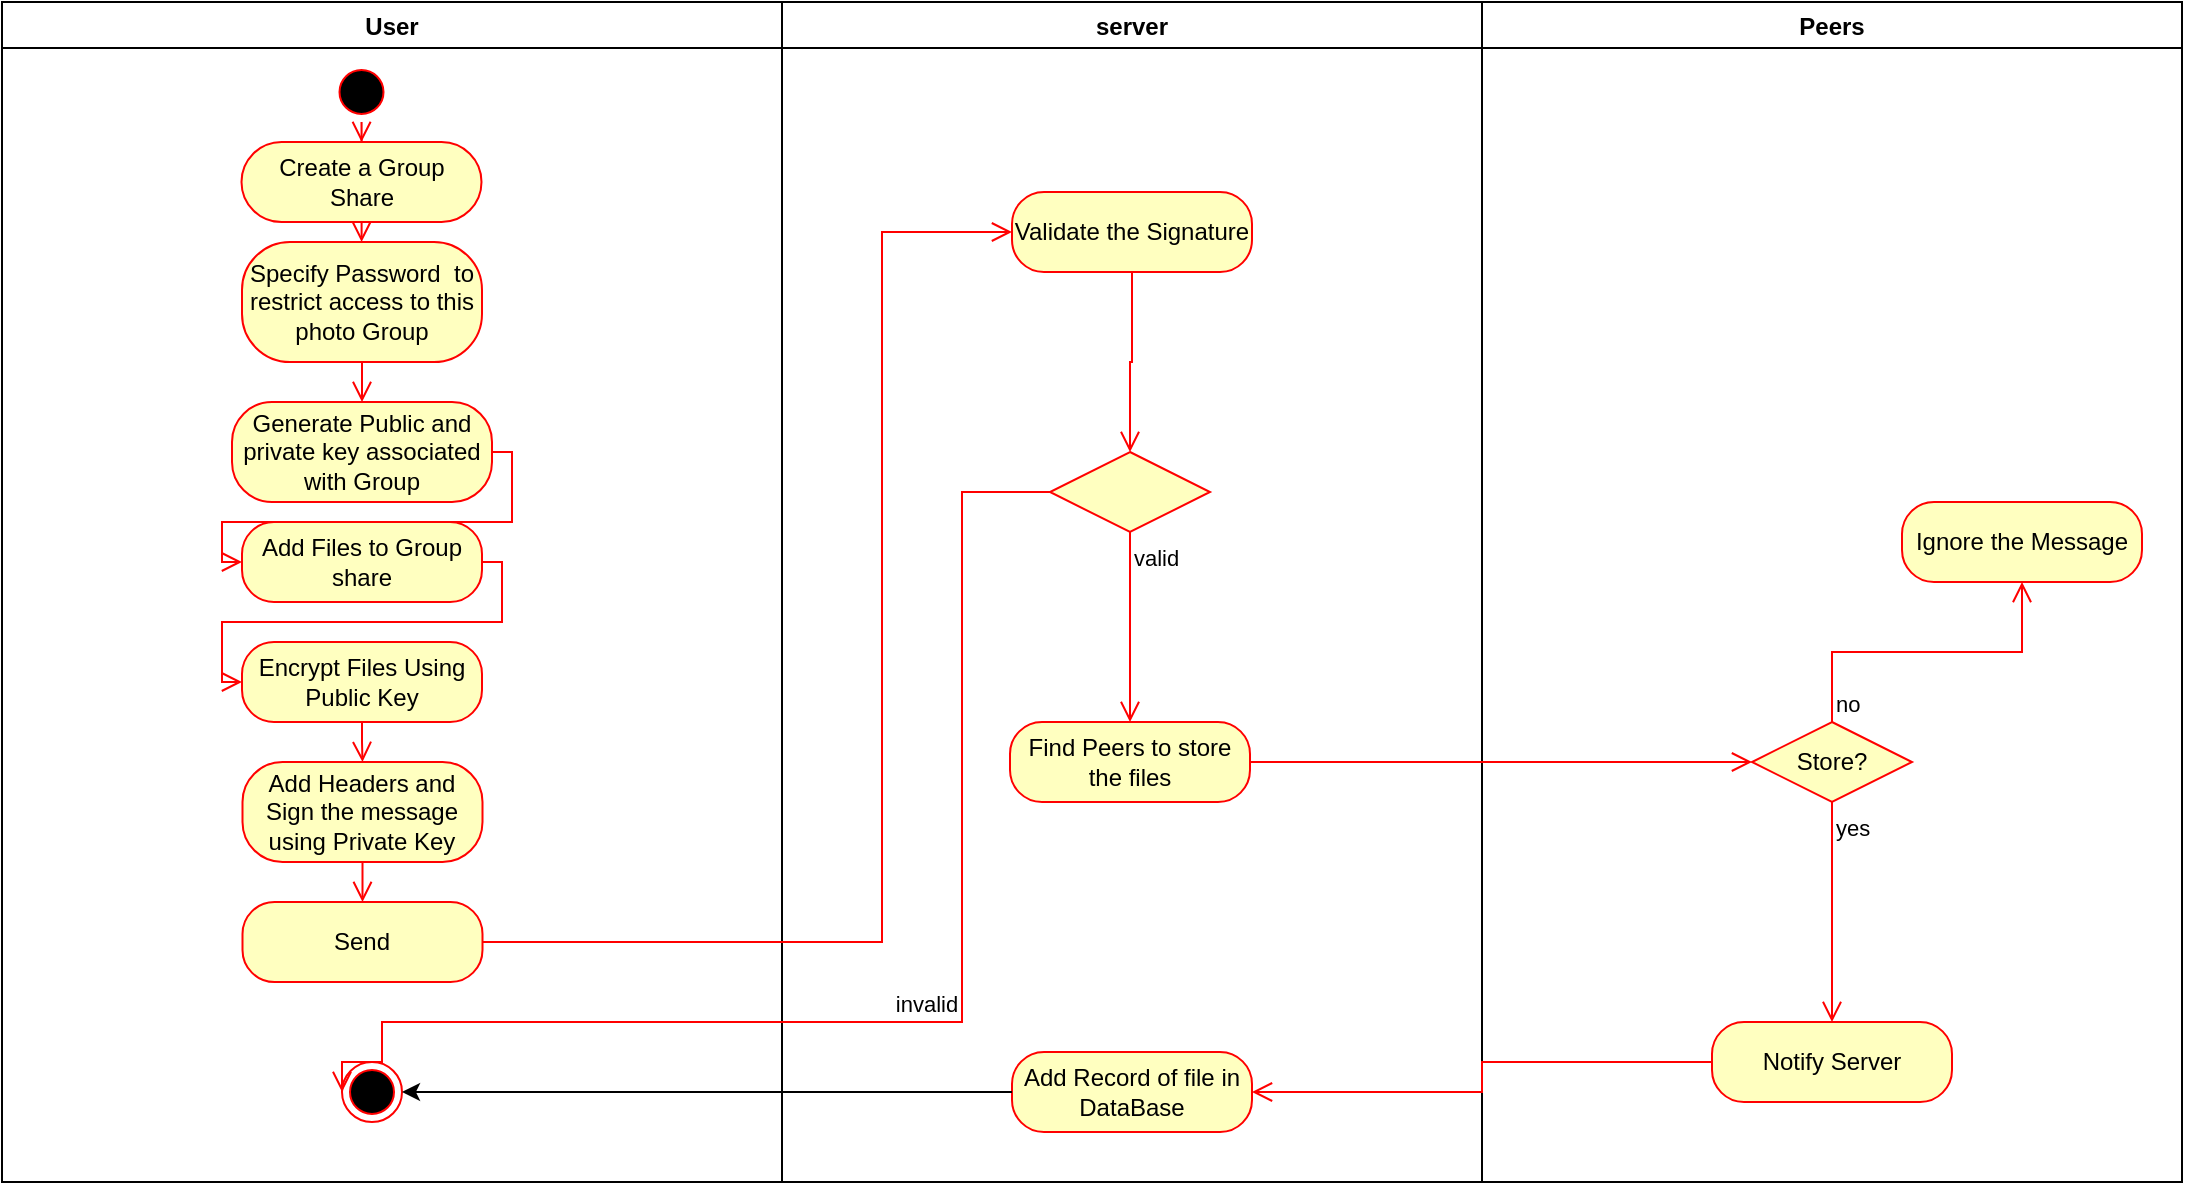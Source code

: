 <mxfile version="26.0.7">
  <diagram name="Page-1" id="2O54he_iV0tcfqrj9Db2">
    <mxGraphModel dx="1590" dy="922" grid="1" gridSize="10" guides="1" tooltips="1" connect="1" arrows="1" fold="1" page="1" pageScale="1" pageWidth="850" pageHeight="1100" math="0" shadow="0">
      <root>
        <mxCell id="0" />
        <mxCell id="1" parent="0" />
        <mxCell id="TpiMZ8z6lbcMxNbBs4mE-25" value="User" style="swimlane;" parent="1" vertex="1">
          <mxGeometry x="190" y="40" width="390" height="590" as="geometry" />
        </mxCell>
        <mxCell id="TpiMZ8z6lbcMxNbBs4mE-26" value="" style="ellipse;html=1;shape=startState;fillColor=#000000;strokeColor=#ff0000;" parent="TpiMZ8z6lbcMxNbBs4mE-25" vertex="1">
          <mxGeometry x="164.75" y="30" width="30" height="30" as="geometry" />
        </mxCell>
        <mxCell id="TpiMZ8z6lbcMxNbBs4mE-27" value="" style="edgeStyle=orthogonalEdgeStyle;html=1;verticalAlign=bottom;endArrow=open;endSize=8;strokeColor=#ff0000;rounded=0;entryX=0.5;entryY=0;entryDx=0;entryDy=0;" parent="TpiMZ8z6lbcMxNbBs4mE-25" source="TpiMZ8z6lbcMxNbBs4mE-26" target="TpiMZ8z6lbcMxNbBs4mE-28" edge="1">
          <mxGeometry relative="1" as="geometry">
            <mxPoint x="179.75" y="130" as="targetPoint" />
          </mxGeometry>
        </mxCell>
        <mxCell id="TpiMZ8z6lbcMxNbBs4mE-28" value="Create a Group Share" style="rounded=1;whiteSpace=wrap;html=1;arcSize=50;fontColor=#000000;fillColor=#ffffc0;strokeColor=#ff0000;" parent="TpiMZ8z6lbcMxNbBs4mE-25" vertex="1">
          <mxGeometry x="119.75" y="70" width="120" height="40" as="geometry" />
        </mxCell>
        <mxCell id="TpiMZ8z6lbcMxNbBs4mE-29" value="" style="edgeStyle=orthogonalEdgeStyle;html=1;verticalAlign=bottom;endArrow=open;endSize=8;strokeColor=#ff0000;rounded=0;entryX=0.5;entryY=0;entryDx=0;entryDy=0;" parent="TpiMZ8z6lbcMxNbBs4mE-25" source="TpiMZ8z6lbcMxNbBs4mE-28" target="TpiMZ8z6lbcMxNbBs4mE-30" edge="1">
          <mxGeometry relative="1" as="geometry">
            <mxPoint x="179.75" y="260" as="targetPoint" />
            <Array as="points" />
          </mxGeometry>
        </mxCell>
        <mxCell id="TpiMZ8z6lbcMxNbBs4mE-30" value="Specify Password&amp;nbsp; to restrict access to this photo Group" style="rounded=1;whiteSpace=wrap;html=1;arcSize=40;fontColor=#000000;fillColor=#ffffc0;strokeColor=#ff0000;" parent="TpiMZ8z6lbcMxNbBs4mE-25" vertex="1">
          <mxGeometry x="120" y="120" width="120" height="60" as="geometry" />
        </mxCell>
        <mxCell id="TpiMZ8z6lbcMxNbBs4mE-31" value="" style="edgeStyle=orthogonalEdgeStyle;html=1;verticalAlign=bottom;endArrow=open;endSize=8;strokeColor=#ff0000;rounded=0;entryX=0.5;entryY=0;entryDx=0;entryDy=0;" parent="TpiMZ8z6lbcMxNbBs4mE-25" source="TpiMZ8z6lbcMxNbBs4mE-30" target="TpiMZ8z6lbcMxNbBs4mE-34" edge="1">
          <mxGeometry relative="1" as="geometry">
            <mxPoint x="180" y="260" as="targetPoint" />
            <Array as="points" />
          </mxGeometry>
        </mxCell>
        <mxCell id="DbU4vVNVeQuLeiw8wJ58-33" style="edgeStyle=orthogonalEdgeStyle;html=1;verticalAlign=bottom;endArrow=open;endSize=8;strokeColor=#ff0000;rounded=0;entryX=0;entryY=0.5;entryDx=0;entryDy=0;exitX=1;exitY=0.5;exitDx=0;exitDy=0;" edge="1" parent="TpiMZ8z6lbcMxNbBs4mE-25" source="TpiMZ8z6lbcMxNbBs4mE-34" target="DbU4vVNVeQuLeiw8wJ58-32">
          <mxGeometry relative="1" as="geometry" />
        </mxCell>
        <mxCell id="TpiMZ8z6lbcMxNbBs4mE-34" value="Generate Public and private key associated with Group" style="rounded=1;whiteSpace=wrap;html=1;arcSize=40;fontColor=#000000;fillColor=#ffffc0;strokeColor=#ff0000;" parent="TpiMZ8z6lbcMxNbBs4mE-25" vertex="1">
          <mxGeometry x="115" y="200" width="130" height="50" as="geometry" />
        </mxCell>
        <mxCell id="DbU4vVNVeQuLeiw8wJ58-39" style="edgeStyle=orthogonalEdgeStyle;html=1;verticalAlign=bottom;endArrow=open;endSize=8;strokeColor=#ff0000;rounded=0;entryX=0;entryY=0.5;entryDx=0;entryDy=0;exitX=1;exitY=0.5;exitDx=0;exitDy=0;" edge="1" parent="TpiMZ8z6lbcMxNbBs4mE-25" source="DbU4vVNVeQuLeiw8wJ58-32" target="DbU4vVNVeQuLeiw8wJ58-35">
          <mxGeometry relative="1" as="geometry" />
        </mxCell>
        <mxCell id="DbU4vVNVeQuLeiw8wJ58-32" value="Add Files to Group share" style="rounded=1;whiteSpace=wrap;html=1;arcSize=40;fontColor=#000000;fillColor=#ffffc0;strokeColor=#ff0000;" vertex="1" parent="TpiMZ8z6lbcMxNbBs4mE-25">
          <mxGeometry x="120" y="260" width="120" height="40" as="geometry" />
        </mxCell>
        <mxCell id="DbU4vVNVeQuLeiw8wJ58-34" value="Add Headers and Sign the message using Private Key" style="rounded=1;whiteSpace=wrap;html=1;arcSize=40;fontColor=#000000;fillColor=#ffffc0;strokeColor=#ff0000;" vertex="1" parent="TpiMZ8z6lbcMxNbBs4mE-25">
          <mxGeometry x="120.25" y="380" width="120" height="50" as="geometry" />
        </mxCell>
        <mxCell id="DbU4vVNVeQuLeiw8wJ58-35" value="Encrypt Files Using Public Key" style="rounded=1;whiteSpace=wrap;html=1;arcSize=40;fontColor=#000000;fillColor=#ffffc0;strokeColor=#ff0000;" vertex="1" parent="TpiMZ8z6lbcMxNbBs4mE-25">
          <mxGeometry x="120" y="320" width="120" height="40" as="geometry" />
        </mxCell>
        <mxCell id="DbU4vVNVeQuLeiw8wJ58-36" value="" style="edgeStyle=orthogonalEdgeStyle;html=1;verticalAlign=bottom;endArrow=open;endSize=8;strokeColor=#ff0000;rounded=0;entryX=0.5;entryY=0;entryDx=0;entryDy=0;" edge="1" parent="TpiMZ8z6lbcMxNbBs4mE-25" source="DbU4vVNVeQuLeiw8wJ58-35" target="DbU4vVNVeQuLeiw8wJ58-34">
          <mxGeometry relative="1" as="geometry">
            <mxPoint x="-19.75" y="420" as="targetPoint" />
          </mxGeometry>
        </mxCell>
        <mxCell id="DbU4vVNVeQuLeiw8wJ58-37" value="Send" style="rounded=1;whiteSpace=wrap;html=1;arcSize=40;fontColor=#000000;fillColor=#ffffc0;strokeColor=#ff0000;" vertex="1" parent="TpiMZ8z6lbcMxNbBs4mE-25">
          <mxGeometry x="120.25" y="450" width="120" height="40" as="geometry" />
        </mxCell>
        <mxCell id="DbU4vVNVeQuLeiw8wJ58-38" value="" style="edgeStyle=orthogonalEdgeStyle;html=1;verticalAlign=bottom;endArrow=open;endSize=8;strokeColor=#ff0000;rounded=0;exitX=0.5;exitY=1;exitDx=0;exitDy=0;entryX=0.5;entryY=0;entryDx=0;entryDy=0;" edge="1" parent="TpiMZ8z6lbcMxNbBs4mE-25" source="DbU4vVNVeQuLeiw8wJ58-34" target="DbU4vVNVeQuLeiw8wJ58-37">
          <mxGeometry relative="1" as="geometry">
            <mxPoint x="180.25" y="630" as="targetPoint" />
            <mxPoint x="240.25" y="500" as="sourcePoint" />
          </mxGeometry>
        </mxCell>
        <mxCell id="DbU4vVNVeQuLeiw8wJ58-47" value="" style="ellipse;html=1;shape=endState;fillColor=#000000;strokeColor=#ff0000;" vertex="1" parent="TpiMZ8z6lbcMxNbBs4mE-25">
          <mxGeometry x="170" y="530" width="30" height="30" as="geometry" />
        </mxCell>
        <mxCell id="TpiMZ8z6lbcMxNbBs4mE-38" value="server" style="swimlane;" parent="1" vertex="1">
          <mxGeometry x="580" y="40" width="350" height="590" as="geometry" />
        </mxCell>
        <mxCell id="DbU4vVNVeQuLeiw8wJ58-40" value="Validate the Signature" style="rounded=1;whiteSpace=wrap;html=1;arcSize=40;fontColor=#000000;fillColor=#ffffc0;strokeColor=#ff0000;" vertex="1" parent="TpiMZ8z6lbcMxNbBs4mE-38">
          <mxGeometry x="115" y="95" width="120" height="40" as="geometry" />
        </mxCell>
        <mxCell id="DbU4vVNVeQuLeiw8wJ58-41" value="" style="edgeStyle=orthogonalEdgeStyle;html=1;verticalAlign=bottom;endArrow=open;endSize=8;strokeColor=#ff0000;rounded=0;entryX=0.5;entryY=0;entryDx=0;entryDy=0;" edge="1" parent="TpiMZ8z6lbcMxNbBs4mE-38" source="DbU4vVNVeQuLeiw8wJ58-40" target="DbU4vVNVeQuLeiw8wJ58-44">
          <mxGeometry relative="1" as="geometry">
            <mxPoint x="175" y="215" as="targetPoint" />
          </mxGeometry>
        </mxCell>
        <mxCell id="DbU4vVNVeQuLeiw8wJ58-42" value="Find Peers to store the files" style="rounded=1;whiteSpace=wrap;html=1;arcSize=40;fontColor=#000000;fillColor=#ffffc0;strokeColor=#ff0000;" vertex="1" parent="TpiMZ8z6lbcMxNbBs4mE-38">
          <mxGeometry x="114" y="360" width="120" height="40" as="geometry" />
        </mxCell>
        <mxCell id="DbU4vVNVeQuLeiw8wJ58-43" value="Add Record of file in DataBase" style="rounded=1;whiteSpace=wrap;html=1;arcSize=40;fontColor=#000000;fillColor=#ffffc0;strokeColor=#ff0000;" vertex="1" parent="TpiMZ8z6lbcMxNbBs4mE-38">
          <mxGeometry x="115" y="525" width="120" height="40" as="geometry" />
        </mxCell>
        <mxCell id="DbU4vVNVeQuLeiw8wJ58-44" value="" style="rhombus;whiteSpace=wrap;html=1;fontColor=#000000;fillColor=#ffffc0;strokeColor=#ff0000;" vertex="1" parent="TpiMZ8z6lbcMxNbBs4mE-38">
          <mxGeometry x="134" y="225" width="80" height="40" as="geometry" />
        </mxCell>
        <mxCell id="DbU4vVNVeQuLeiw8wJ58-45" value="&lt;div&gt;valid&lt;/div&gt;" style="edgeStyle=orthogonalEdgeStyle;html=1;align=left;verticalAlign=top;endArrow=open;endSize=8;strokeColor=#ff0000;rounded=0;entryX=0.5;entryY=0;entryDx=0;entryDy=0;" edge="1" parent="TpiMZ8z6lbcMxNbBs4mE-38" source="DbU4vVNVeQuLeiw8wJ58-44" target="DbU4vVNVeQuLeiw8wJ58-42">
          <mxGeometry x="-1" relative="1" as="geometry">
            <mxPoint x="174" y="325" as="targetPoint" />
          </mxGeometry>
        </mxCell>
        <mxCell id="TpiMZ8z6lbcMxNbBs4mE-45" value="Peers" style="swimlane;" parent="1" vertex="1">
          <mxGeometry x="930" y="40" width="350" height="590" as="geometry" />
        </mxCell>
        <mxCell id="TpiMZ8z6lbcMxNbBs4mE-46" value="Store?" style="rhombus;whiteSpace=wrap;html=1;fontColor=#000000;fillColor=#ffffc0;strokeColor=#ff0000;" parent="TpiMZ8z6lbcMxNbBs4mE-45" vertex="1">
          <mxGeometry x="135" y="360" width="80" height="40" as="geometry" />
        </mxCell>
        <mxCell id="TpiMZ8z6lbcMxNbBs4mE-47" value="no" style="edgeStyle=orthogonalEdgeStyle;html=1;align=left;verticalAlign=bottom;endArrow=open;endSize=8;strokeColor=#ff0000;rounded=0;entryX=0.5;entryY=1;entryDx=0;entryDy=0;" parent="TpiMZ8z6lbcMxNbBs4mE-45" source="TpiMZ8z6lbcMxNbBs4mE-46" target="TpiMZ8z6lbcMxNbBs4mE-50" edge="1">
          <mxGeometry x="-1" relative="1" as="geometry">
            <mxPoint x="270" y="310" as="targetPoint" />
          </mxGeometry>
        </mxCell>
        <mxCell id="TpiMZ8z6lbcMxNbBs4mE-48" value="yes" style="edgeStyle=orthogonalEdgeStyle;html=1;align=left;verticalAlign=top;endArrow=open;endSize=8;strokeColor=#ff0000;rounded=0;entryX=0.5;entryY=0;entryDx=0;entryDy=0;" parent="TpiMZ8z6lbcMxNbBs4mE-45" source="TpiMZ8z6lbcMxNbBs4mE-46" edge="1" target="TpiMZ8z6lbcMxNbBs4mE-49">
          <mxGeometry x="-1" relative="1" as="geometry">
            <mxPoint x="175" y="470" as="targetPoint" />
          </mxGeometry>
        </mxCell>
        <mxCell id="TpiMZ8z6lbcMxNbBs4mE-49" value="Notify Server" style="rounded=1;whiteSpace=wrap;html=1;arcSize=40;fontColor=#000000;fillColor=#ffffc0;strokeColor=#ff0000;" parent="TpiMZ8z6lbcMxNbBs4mE-45" vertex="1">
          <mxGeometry x="115" y="510" width="120" height="40" as="geometry" />
        </mxCell>
        <mxCell id="TpiMZ8z6lbcMxNbBs4mE-50" value="Ignore the Message" style="rounded=1;whiteSpace=wrap;html=1;arcSize=40;fontColor=#000000;fillColor=#ffffc0;strokeColor=#ff0000;" parent="TpiMZ8z6lbcMxNbBs4mE-45" vertex="1">
          <mxGeometry x="210" y="250" width="120" height="40" as="geometry" />
        </mxCell>
        <mxCell id="TpiMZ8z6lbcMxNbBs4mE-51" value="" style="edgeStyle=orthogonalEdgeStyle;html=1;verticalAlign=bottom;endArrow=open;endSize=8;strokeColor=#ff0000;rounded=0;entryX=0;entryY=0.5;entryDx=0;entryDy=0;exitX=1;exitY=0.5;exitDx=0;exitDy=0;" parent="1" source="DbU4vVNVeQuLeiw8wJ58-42" target="TpiMZ8z6lbcMxNbBs4mE-46" edge="1">
          <mxGeometry relative="1" as="geometry">
            <mxPoint x="1030" y="440" as="targetPoint" />
            <mxPoint x="820" y="400" as="sourcePoint" />
          </mxGeometry>
        </mxCell>
        <mxCell id="TpiMZ8z6lbcMxNbBs4mE-52" value="" style="edgeStyle=orthogonalEdgeStyle;html=1;verticalAlign=bottom;endArrow=open;endSize=8;strokeColor=#ff0000;rounded=0;entryX=1;entryY=0.5;entryDx=0;entryDy=0;" parent="1" source="TpiMZ8z6lbcMxNbBs4mE-49" target="DbU4vVNVeQuLeiw8wJ58-43" edge="1">
          <mxGeometry relative="1" as="geometry">
            <mxPoint x="860" y="550" as="targetPoint" />
          </mxGeometry>
        </mxCell>
        <mxCell id="DbU4vVNVeQuLeiw8wJ58-46" style="edgeStyle=orthogonalEdgeStyle;html=1;verticalAlign=bottom;endArrow=open;endSize=8;strokeColor=#ff0000;rounded=0;entryX=0;entryY=0.5;entryDx=0;entryDy=0;exitX=1;exitY=0.5;exitDx=0;exitDy=0;" edge="1" parent="1" source="DbU4vVNVeQuLeiw8wJ58-37" target="DbU4vVNVeQuLeiw8wJ58-40">
          <mxGeometry relative="1" as="geometry">
            <Array as="points">
              <mxPoint x="630" y="510" />
              <mxPoint x="630" y="155" />
            </Array>
          </mxGeometry>
        </mxCell>
        <mxCell id="DbU4vVNVeQuLeiw8wJ58-48" style="edgeStyle=orthogonalEdgeStyle;rounded=0;orthogonalLoop=1;jettySize=auto;html=1;entryX=1;entryY=0.5;entryDx=0;entryDy=0;" edge="1" parent="1" source="DbU4vVNVeQuLeiw8wJ58-43" target="DbU4vVNVeQuLeiw8wJ58-47">
          <mxGeometry relative="1" as="geometry" />
        </mxCell>
        <mxCell id="DbU4vVNVeQuLeiw8wJ58-49" value="invalid" style="edgeStyle=orthogonalEdgeStyle;html=1;verticalAlign=bottom;endArrow=open;endSize=8;strokeColor=#ff0000;rounded=0;entryX=0;entryY=0.5;entryDx=0;entryDy=0;exitX=0;exitY=0.5;exitDx=0;exitDy=0;" edge="1" parent="1" source="DbU4vVNVeQuLeiw8wJ58-44" target="DbU4vVNVeQuLeiw8wJ58-47">
          <mxGeometry relative="1" as="geometry">
            <mxPoint x="690" y="300" as="sourcePoint" />
            <Array as="points">
              <mxPoint x="670" y="285" />
              <mxPoint x="670" y="550" />
              <mxPoint x="380" y="550" />
              <mxPoint x="380" y="570" />
              <mxPoint x="360" y="570" />
            </Array>
          </mxGeometry>
        </mxCell>
      </root>
    </mxGraphModel>
  </diagram>
</mxfile>
